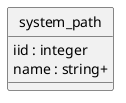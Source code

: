 @startuml uml
skinparam monochrome true
skinparam linetype ortho
hide circle

entity system_path {
  iid : integer
  name : string+
}

@enduml
